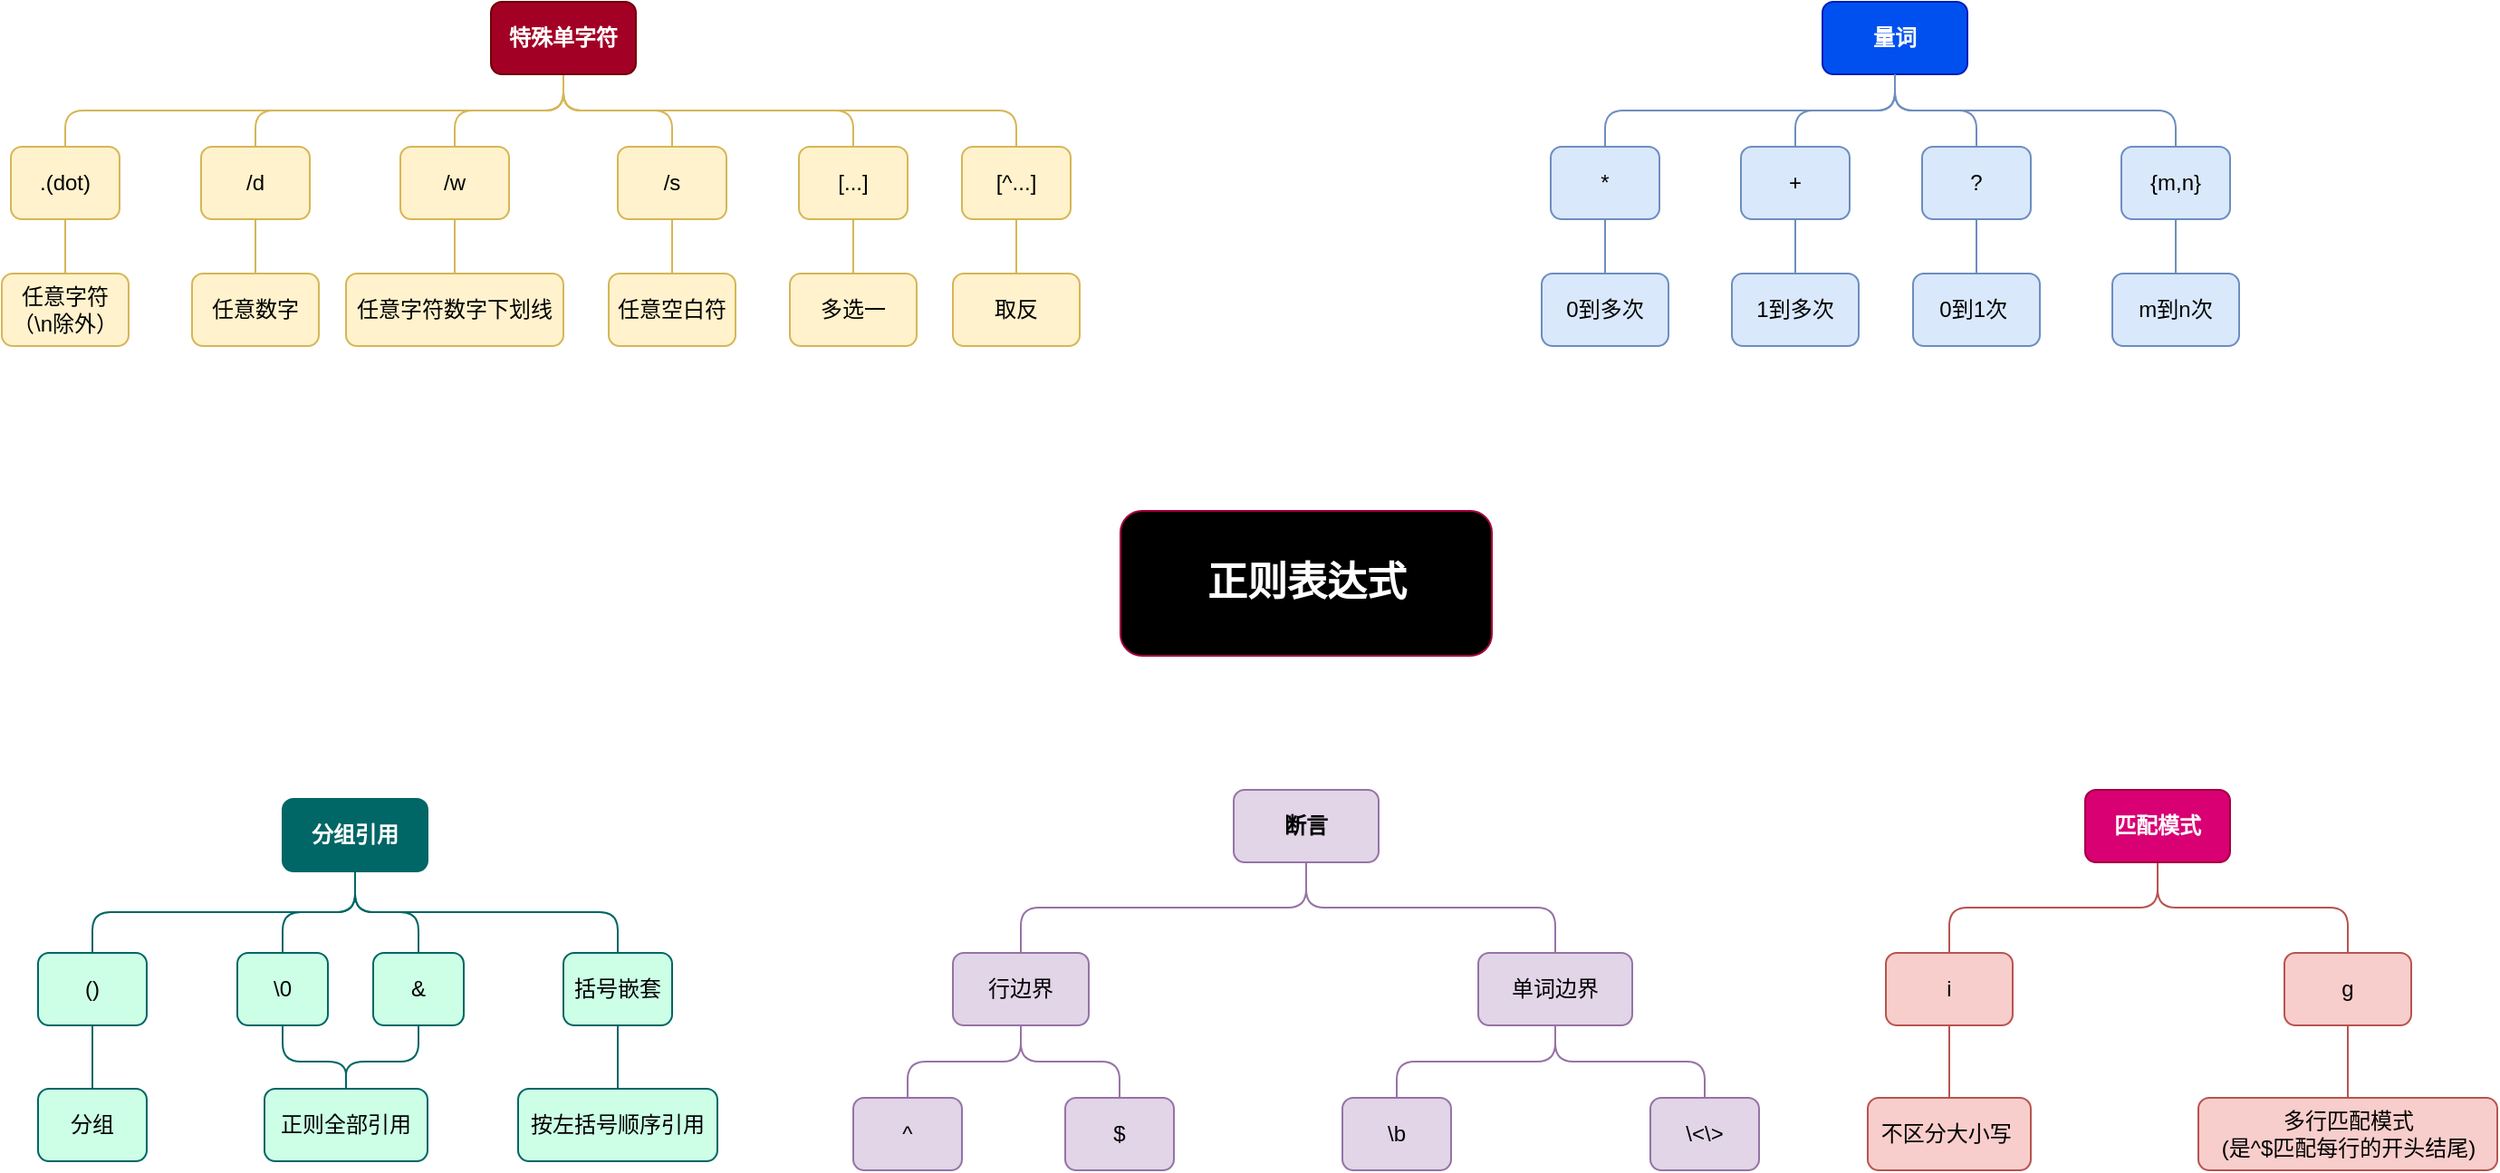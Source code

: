<mxfile version="24.2.5" type="device">
  <diagram name="第 1 页" id="gRTzhjpInwyJEftYWM1j">
    <mxGraphModel dx="2963" dy="1710" grid="0" gridSize="10" guides="1" tooltips="1" connect="1" arrows="1" fold="1" page="0" pageScale="1" pageWidth="827" pageHeight="1169" math="0" shadow="0">
      <root>
        <mxCell id="0" />
        <mxCell id="1" parent="0" />
        <mxCell id="VmN694eaUHmi7oUAj-pI-1" value="正则表达式" style="rounded=1;whiteSpace=wrap;html=1;fillColor=#000000;fontColor=#ffffff;strokeColor=#A50040;fontStyle=1;fontSize=22;" parent="1" vertex="1">
          <mxGeometry x="687.5" y="631" width="205" height="80" as="geometry" />
        </mxCell>
        <mxCell id="VmN694eaUHmi7oUAj-pI-17" style="edgeStyle=orthogonalEdgeStyle;shape=connector;curved=0;rounded=1;orthogonalLoop=1;jettySize=auto;html=1;exitX=0.5;exitY=1;exitDx=0;exitDy=0;entryX=0.5;entryY=0;entryDx=0;entryDy=0;labelBackgroundColor=default;strokeColor=#d6b656;align=center;verticalAlign=middle;fontFamily=Helvetica;fontSize=11;fontColor=default;endArrow=none;endFill=0;fillColor=#fff2cc;" parent="1" source="VmN694eaUHmi7oUAj-pI-4" target="VmN694eaUHmi7oUAj-pI-9" edge="1">
          <mxGeometry relative="1" as="geometry" />
        </mxCell>
        <mxCell id="VmN694eaUHmi7oUAj-pI-18" style="edgeStyle=orthogonalEdgeStyle;shape=connector;curved=0;rounded=1;orthogonalLoop=1;jettySize=auto;html=1;exitX=0.5;exitY=1;exitDx=0;exitDy=0;entryX=0.5;entryY=0;entryDx=0;entryDy=0;labelBackgroundColor=default;strokeColor=#d6b656;align=center;verticalAlign=middle;fontFamily=Helvetica;fontSize=11;fontColor=default;endArrow=none;endFill=0;fillColor=#fff2cc;" parent="1" source="VmN694eaUHmi7oUAj-pI-4" target="VmN694eaUHmi7oUAj-pI-12" edge="1">
          <mxGeometry relative="1" as="geometry" />
        </mxCell>
        <mxCell id="VmN694eaUHmi7oUAj-pI-19" style="edgeStyle=orthogonalEdgeStyle;shape=connector;curved=0;rounded=1;orthogonalLoop=1;jettySize=auto;html=1;exitX=0.5;exitY=1;exitDx=0;exitDy=0;entryX=0.5;entryY=0;entryDx=0;entryDy=0;labelBackgroundColor=default;strokeColor=#d6b656;align=center;verticalAlign=middle;fontFamily=Helvetica;fontSize=11;fontColor=default;endArrow=none;endFill=0;fillColor=#fff2cc;" parent="1" source="VmN694eaUHmi7oUAj-pI-4" target="VmN694eaUHmi7oUAj-pI-5" edge="1">
          <mxGeometry relative="1" as="geometry" />
        </mxCell>
        <mxCell id="VmN694eaUHmi7oUAj-pI-20" style="edgeStyle=orthogonalEdgeStyle;shape=connector;curved=0;rounded=1;orthogonalLoop=1;jettySize=auto;html=1;exitX=0.5;exitY=1;exitDx=0;exitDy=0;labelBackgroundColor=default;strokeColor=#d6b656;align=center;verticalAlign=middle;fontFamily=Helvetica;fontSize=11;fontColor=default;endArrow=none;endFill=0;fillColor=#fff2cc;" parent="1" source="VmN694eaUHmi7oUAj-pI-4" target="VmN694eaUHmi7oUAj-pI-15" edge="1">
          <mxGeometry relative="1" as="geometry" />
        </mxCell>
        <mxCell id="6_15xKx9rI8Wvk1WQRDn-5" style="edgeStyle=orthogonalEdgeStyle;curved=0;rounded=1;orthogonalLoop=1;jettySize=auto;html=1;exitX=0.5;exitY=1;exitDx=0;exitDy=0;entryX=0.5;entryY=0;entryDx=0;entryDy=0;strokeColor=#d6b656;align=center;verticalAlign=middle;fontFamily=Helvetica;fontSize=11;fontColor=default;labelBackgroundColor=default;endArrow=none;endFill=0;fillColor=#fff2cc;" edge="1" parent="1" source="VmN694eaUHmi7oUAj-pI-4" target="6_15xKx9rI8Wvk1WQRDn-1">
          <mxGeometry relative="1" as="geometry" />
        </mxCell>
        <mxCell id="6_15xKx9rI8Wvk1WQRDn-6" style="edgeStyle=orthogonalEdgeStyle;curved=0;rounded=1;orthogonalLoop=1;jettySize=auto;html=1;exitX=0.5;exitY=1;exitDx=0;exitDy=0;entryX=0.5;entryY=0;entryDx=0;entryDy=0;strokeColor=#d6b656;align=center;verticalAlign=middle;fontFamily=Helvetica;fontSize=11;fontColor=default;labelBackgroundColor=default;endArrow=none;endFill=0;fillColor=#fff2cc;" edge="1" parent="1" source="VmN694eaUHmi7oUAj-pI-4" target="6_15xKx9rI8Wvk1WQRDn-2">
          <mxGeometry relative="1" as="geometry" />
        </mxCell>
        <mxCell id="VmN694eaUHmi7oUAj-pI-4" value="特殊单字符" style="rounded=1;whiteSpace=wrap;html=1;fillColor=#a20025;strokeColor=#6F0000;fontColor=#ffffff;fontStyle=1" parent="1" vertex="1">
          <mxGeometry x="340" y="350" width="80" height="40" as="geometry" />
        </mxCell>
        <mxCell id="VmN694eaUHmi7oUAj-pI-7" style="edgeStyle=orthogonalEdgeStyle;rounded=1;orthogonalLoop=1;jettySize=auto;html=1;exitX=0.5;exitY=1;exitDx=0;exitDy=0;entryX=0.5;entryY=0;entryDx=0;entryDy=0;endArrow=none;endFill=0;curved=0;fillColor=#fff2cc;strokeColor=#d6b656;" parent="1" source="VmN694eaUHmi7oUAj-pI-5" target="VmN694eaUHmi7oUAj-pI-6" edge="1">
          <mxGeometry relative="1" as="geometry" />
        </mxCell>
        <mxCell id="VmN694eaUHmi7oUAj-pI-5" value=".(dot)" style="rounded=1;whiteSpace=wrap;html=1;fillColor=#fff2cc;strokeColor=#d6b656;" parent="1" vertex="1">
          <mxGeometry x="75" y="430" width="60" height="40" as="geometry" />
        </mxCell>
        <mxCell id="VmN694eaUHmi7oUAj-pI-6" value="任意字符&lt;br&gt;（\n除外）" style="rounded=1;whiteSpace=wrap;html=1;fillColor=#fff2cc;strokeColor=#d6b656;" parent="1" vertex="1">
          <mxGeometry x="70" y="500" width="70" height="40" as="geometry" />
        </mxCell>
        <mxCell id="VmN694eaUHmi7oUAj-pI-8" style="edgeStyle=orthogonalEdgeStyle;rounded=1;orthogonalLoop=1;jettySize=auto;html=1;exitX=0.5;exitY=1;exitDx=0;exitDy=0;entryX=0.5;entryY=0;entryDx=0;entryDy=0;endArrow=none;endFill=0;curved=0;fillColor=#fff2cc;strokeColor=#d6b656;" parent="1" source="VmN694eaUHmi7oUAj-pI-9" target="VmN694eaUHmi7oUAj-pI-10" edge="1">
          <mxGeometry relative="1" as="geometry" />
        </mxCell>
        <mxCell id="VmN694eaUHmi7oUAj-pI-9" value="/d" style="rounded=1;whiteSpace=wrap;html=1;fillColor=#fff2cc;strokeColor=#d6b656;" parent="1" vertex="1">
          <mxGeometry x="180" y="430" width="60" height="40" as="geometry" />
        </mxCell>
        <mxCell id="VmN694eaUHmi7oUAj-pI-10" value="任意数字" style="rounded=1;whiteSpace=wrap;html=1;fillColor=#fff2cc;strokeColor=#d6b656;" parent="1" vertex="1">
          <mxGeometry x="175" y="500" width="70" height="40" as="geometry" />
        </mxCell>
        <mxCell id="VmN694eaUHmi7oUAj-pI-11" style="edgeStyle=orthogonalEdgeStyle;rounded=1;orthogonalLoop=1;jettySize=auto;html=1;exitX=0.5;exitY=1;exitDx=0;exitDy=0;entryX=0.5;entryY=0;entryDx=0;entryDy=0;endArrow=none;endFill=0;curved=0;fillColor=#fff2cc;strokeColor=#d6b656;" parent="1" source="VmN694eaUHmi7oUAj-pI-12" target="VmN694eaUHmi7oUAj-pI-13" edge="1">
          <mxGeometry relative="1" as="geometry" />
        </mxCell>
        <mxCell id="VmN694eaUHmi7oUAj-pI-12" value="/w" style="rounded=1;whiteSpace=wrap;html=1;fillColor=#fff2cc;strokeColor=#d6b656;" parent="1" vertex="1">
          <mxGeometry x="290" y="430" width="60" height="40" as="geometry" />
        </mxCell>
        <mxCell id="VmN694eaUHmi7oUAj-pI-13" value="任意字符数字下划线" style="rounded=1;whiteSpace=wrap;html=1;fillColor=#fff2cc;strokeColor=#d6b656;" parent="1" vertex="1">
          <mxGeometry x="260" y="500" width="120" height="40" as="geometry" />
        </mxCell>
        <mxCell id="VmN694eaUHmi7oUAj-pI-14" style="edgeStyle=orthogonalEdgeStyle;rounded=1;orthogonalLoop=1;jettySize=auto;html=1;exitX=0.5;exitY=1;exitDx=0;exitDy=0;entryX=0.5;entryY=0;entryDx=0;entryDy=0;endArrow=none;endFill=0;curved=0;fillColor=#fff2cc;strokeColor=#d6b656;" parent="1" source="VmN694eaUHmi7oUAj-pI-15" target="VmN694eaUHmi7oUAj-pI-16" edge="1">
          <mxGeometry relative="1" as="geometry" />
        </mxCell>
        <mxCell id="VmN694eaUHmi7oUAj-pI-15" value="/s" style="rounded=1;whiteSpace=wrap;html=1;fillColor=#fff2cc;strokeColor=#d6b656;" parent="1" vertex="1">
          <mxGeometry x="410" y="430" width="60" height="40" as="geometry" />
        </mxCell>
        <mxCell id="VmN694eaUHmi7oUAj-pI-16" value="任意空白符" style="rounded=1;whiteSpace=wrap;html=1;fillColor=#fff2cc;strokeColor=#d6b656;" parent="1" vertex="1">
          <mxGeometry x="405" y="500" width="70" height="40" as="geometry" />
        </mxCell>
        <mxCell id="VmN694eaUHmi7oUAj-pI-194" value="" style="group" parent="1" vertex="1" connectable="0">
          <mxGeometry x="90" y="790" width="375" height="200" as="geometry" />
        </mxCell>
        <mxCell id="VmN694eaUHmi7oUAj-pI-148" value="分组引用" style="rounded=1;whiteSpace=wrap;html=1;fillColor=#006666;strokeColor=#006666;fontColor=#ffffff;fontStyle=1" parent="VmN694eaUHmi7oUAj-pI-194" vertex="1">
          <mxGeometry x="135" width="80" height="40" as="geometry" />
        </mxCell>
        <mxCell id="VmN694eaUHmi7oUAj-pI-149" value="()" style="rounded=1;whiteSpace=wrap;html=1;fillColor=#CCFFE6;strokeColor=#006666;" parent="VmN694eaUHmi7oUAj-pI-194" vertex="1">
          <mxGeometry y="85" width="60" height="40" as="geometry" />
        </mxCell>
        <mxCell id="VmN694eaUHmi7oUAj-pI-150" style="edgeStyle=orthogonalEdgeStyle;shape=connector;curved=0;rounded=1;orthogonalLoop=1;jettySize=auto;html=1;exitX=0.5;exitY=1;exitDx=0;exitDy=0;entryX=0.5;entryY=0;entryDx=0;entryDy=0;labelBackgroundColor=default;strokeColor=#006666;align=center;verticalAlign=middle;fontFamily=Helvetica;fontSize=11;fontColor=default;endArrow=none;endFill=0;" parent="VmN694eaUHmi7oUAj-pI-194" source="VmN694eaUHmi7oUAj-pI-148" target="VmN694eaUHmi7oUAj-pI-149" edge="1">
          <mxGeometry relative="1" as="geometry" />
        </mxCell>
        <mxCell id="VmN694eaUHmi7oUAj-pI-156" value="\0" style="rounded=1;whiteSpace=wrap;html=1;fillColor=#CCFFE6;strokeColor=#006666;" parent="VmN694eaUHmi7oUAj-pI-194" vertex="1">
          <mxGeometry x="110" y="85" width="50" height="40" as="geometry" />
        </mxCell>
        <mxCell id="VmN694eaUHmi7oUAj-pI-163" style="edgeStyle=orthogonalEdgeStyle;shape=connector;curved=0;rounded=1;orthogonalLoop=1;jettySize=auto;html=1;exitX=0.5;exitY=1;exitDx=0;exitDy=0;entryX=0.5;entryY=0;entryDx=0;entryDy=0;labelBackgroundColor=default;strokeColor=#006666;align=center;verticalAlign=middle;fontFamily=Helvetica;fontSize=11;fontColor=default;endArrow=none;endFill=0;" parent="VmN694eaUHmi7oUAj-pI-194" source="VmN694eaUHmi7oUAj-pI-148" target="VmN694eaUHmi7oUAj-pI-156" edge="1">
          <mxGeometry relative="1" as="geometry" />
        </mxCell>
        <mxCell id="VmN694eaUHmi7oUAj-pI-157" value="分组" style="rounded=1;whiteSpace=wrap;html=1;fillColor=#CCFFE6;strokeColor=#006666;" parent="VmN694eaUHmi7oUAj-pI-194" vertex="1">
          <mxGeometry y="160" width="60" height="40" as="geometry" />
        </mxCell>
        <mxCell id="VmN694eaUHmi7oUAj-pI-165" style="edgeStyle=orthogonalEdgeStyle;shape=connector;curved=0;rounded=1;orthogonalLoop=1;jettySize=auto;html=1;exitX=0.5;exitY=1;exitDx=0;exitDy=0;entryX=0.5;entryY=0;entryDx=0;entryDy=0;labelBackgroundColor=default;strokeColor=#006666;align=center;verticalAlign=middle;fontFamily=Helvetica;fontSize=11;fontColor=default;endArrow=none;endFill=0;" parent="VmN694eaUHmi7oUAj-pI-194" source="VmN694eaUHmi7oUAj-pI-149" target="VmN694eaUHmi7oUAj-pI-157" edge="1">
          <mxGeometry relative="1" as="geometry" />
        </mxCell>
        <mxCell id="VmN694eaUHmi7oUAj-pI-158" value="正则全部引用" style="rounded=1;whiteSpace=wrap;html=1;fillColor=#CCFFE6;strokeColor=#006666;" parent="VmN694eaUHmi7oUAj-pI-194" vertex="1">
          <mxGeometry x="125" y="160" width="90" height="40" as="geometry" />
        </mxCell>
        <mxCell id="VmN694eaUHmi7oUAj-pI-160" style="edgeStyle=orthogonalEdgeStyle;shape=connector;curved=0;rounded=1;orthogonalLoop=1;jettySize=auto;html=1;exitX=0.5;exitY=1;exitDx=0;exitDy=0;entryX=0.5;entryY=0;entryDx=0;entryDy=0;labelBackgroundColor=default;strokeColor=#006666;align=center;verticalAlign=middle;fontFamily=Helvetica;fontSize=11;fontColor=default;endArrow=none;endFill=0;" parent="VmN694eaUHmi7oUAj-pI-194" source="VmN694eaUHmi7oUAj-pI-156" target="VmN694eaUHmi7oUAj-pI-158" edge="1">
          <mxGeometry relative="1" as="geometry" />
        </mxCell>
        <mxCell id="VmN694eaUHmi7oUAj-pI-162" style="edgeStyle=orthogonalEdgeStyle;shape=connector;curved=0;rounded=1;orthogonalLoop=1;jettySize=auto;html=1;exitX=0.5;exitY=1;exitDx=0;exitDy=0;entryX=0.5;entryY=0;entryDx=0;entryDy=0;labelBackgroundColor=default;strokeColor=#006666;align=center;verticalAlign=middle;fontFamily=Helvetica;fontSize=11;fontColor=default;endArrow=none;endFill=0;" parent="VmN694eaUHmi7oUAj-pI-194" source="VmN694eaUHmi7oUAj-pI-159" target="VmN694eaUHmi7oUAj-pI-158" edge="1">
          <mxGeometry relative="1" as="geometry" />
        </mxCell>
        <mxCell id="VmN694eaUHmi7oUAj-pI-159" value="&amp;amp;" style="rounded=1;whiteSpace=wrap;html=1;fillColor=#CCFFE6;strokeColor=#006666;" parent="VmN694eaUHmi7oUAj-pI-194" vertex="1">
          <mxGeometry x="185" y="85" width="50" height="40" as="geometry" />
        </mxCell>
        <mxCell id="VmN694eaUHmi7oUAj-pI-164" style="edgeStyle=orthogonalEdgeStyle;shape=connector;curved=0;rounded=1;orthogonalLoop=1;jettySize=auto;html=1;exitX=0.5;exitY=1;exitDx=0;exitDy=0;entryX=0.5;entryY=0;entryDx=0;entryDy=0;labelBackgroundColor=default;strokeColor=#006666;align=center;verticalAlign=middle;fontFamily=Helvetica;fontSize=11;fontColor=default;endArrow=none;endFill=0;" parent="VmN694eaUHmi7oUAj-pI-194" source="VmN694eaUHmi7oUAj-pI-148" target="VmN694eaUHmi7oUAj-pI-159" edge="1">
          <mxGeometry relative="1" as="geometry" />
        </mxCell>
        <mxCell id="VmN694eaUHmi7oUAj-pI-166" value="括号嵌套" style="rounded=1;whiteSpace=wrap;html=1;fillColor=#CCFFE6;strokeColor=#006666;" parent="VmN694eaUHmi7oUAj-pI-194" vertex="1">
          <mxGeometry x="290" y="85" width="60" height="40" as="geometry" />
        </mxCell>
        <mxCell id="VmN694eaUHmi7oUAj-pI-169" style="edgeStyle=orthogonalEdgeStyle;shape=connector;curved=0;rounded=1;orthogonalLoop=1;jettySize=auto;html=1;exitX=0.5;exitY=1;exitDx=0;exitDy=0;entryX=0.5;entryY=0;entryDx=0;entryDy=0;labelBackgroundColor=default;strokeColor=#006666;align=center;verticalAlign=middle;fontFamily=Helvetica;fontSize=11;fontColor=default;endArrow=none;endFill=0;" parent="VmN694eaUHmi7oUAj-pI-194" source="VmN694eaUHmi7oUAj-pI-148" target="VmN694eaUHmi7oUAj-pI-166" edge="1">
          <mxGeometry relative="1" as="geometry" />
        </mxCell>
        <mxCell id="VmN694eaUHmi7oUAj-pI-167" value="按左括号顺序引用" style="rounded=1;whiteSpace=wrap;html=1;fillColor=#CCFFE6;strokeColor=#006666;" parent="VmN694eaUHmi7oUAj-pI-194" vertex="1">
          <mxGeometry x="265" y="160" width="110" height="40" as="geometry" />
        </mxCell>
        <mxCell id="VmN694eaUHmi7oUAj-pI-168" style="edgeStyle=orthogonalEdgeStyle;shape=connector;curved=0;rounded=1;orthogonalLoop=1;jettySize=auto;html=1;exitX=0.5;exitY=1;exitDx=0;exitDy=0;entryX=0.5;entryY=0;entryDx=0;entryDy=0;labelBackgroundColor=default;strokeColor=#006666;align=center;verticalAlign=middle;fontFamily=Helvetica;fontSize=11;fontColor=default;endArrow=none;endFill=0;" parent="VmN694eaUHmi7oUAj-pI-194" source="VmN694eaUHmi7oUAj-pI-166" target="VmN694eaUHmi7oUAj-pI-167" edge="1">
          <mxGeometry relative="1" as="geometry" />
        </mxCell>
        <mxCell id="VmN694eaUHmi7oUAj-pI-196" value="" style="group" parent="1" vertex="1" connectable="0">
          <mxGeometry x="920" y="350" width="385" height="190" as="geometry" />
        </mxCell>
        <mxCell id="VmN694eaUHmi7oUAj-pI-44" value="量词" style="rounded=1;whiteSpace=wrap;html=1;fillColor=#0050ef;strokeColor=#001DBC;fontStyle=1;fontColor=#ffffff;" parent="VmN694eaUHmi7oUAj-pI-196" vertex="1">
          <mxGeometry x="155" width="80" height="40" as="geometry" />
        </mxCell>
        <mxCell id="VmN694eaUHmi7oUAj-pI-45" value="*" style="rounded=1;whiteSpace=wrap;html=1;fillColor=#dae8fc;strokeColor=#6c8ebf;" parent="VmN694eaUHmi7oUAj-pI-196" vertex="1">
          <mxGeometry x="5" y="80" width="60" height="40" as="geometry" />
        </mxCell>
        <mxCell id="VmN694eaUHmi7oUAj-pI-58" style="edgeStyle=orthogonalEdgeStyle;shape=connector;curved=0;rounded=1;orthogonalLoop=1;jettySize=auto;html=1;exitX=0.5;exitY=1;exitDx=0;exitDy=0;entryX=0.5;entryY=0;entryDx=0;entryDy=0;labelBackgroundColor=default;strokeColor=#6c8ebf;align=center;verticalAlign=middle;fontFamily=Helvetica;fontSize=11;fontColor=default;endArrow=none;endFill=0;fillColor=#dae8fc;" parent="VmN694eaUHmi7oUAj-pI-196" source="VmN694eaUHmi7oUAj-pI-44" target="VmN694eaUHmi7oUAj-pI-45" edge="1">
          <mxGeometry relative="1" as="geometry" />
        </mxCell>
        <mxCell id="VmN694eaUHmi7oUAj-pI-46" value="0到多次" style="rounded=1;whiteSpace=wrap;html=1;fillColor=#dae8fc;strokeColor=#6c8ebf;" parent="VmN694eaUHmi7oUAj-pI-196" vertex="1">
          <mxGeometry y="150" width="70" height="40" as="geometry" />
        </mxCell>
        <mxCell id="VmN694eaUHmi7oUAj-pI-151" style="edgeStyle=orthogonalEdgeStyle;shape=connector;curved=0;rounded=1;orthogonalLoop=1;jettySize=auto;html=1;exitX=0.5;exitY=1;exitDx=0;exitDy=0;entryX=0.5;entryY=0;entryDx=0;entryDy=0;labelBackgroundColor=default;strokeColor=#6c8ebf;align=center;verticalAlign=middle;fontFamily=Helvetica;fontSize=11;fontColor=default;endArrow=none;endFill=0;fillColor=#dae8fc;" parent="VmN694eaUHmi7oUAj-pI-196" source="VmN694eaUHmi7oUAj-pI-45" target="VmN694eaUHmi7oUAj-pI-46" edge="1">
          <mxGeometry relative="1" as="geometry" />
        </mxCell>
        <mxCell id="VmN694eaUHmi7oUAj-pI-50" value="+" style="rounded=1;whiteSpace=wrap;html=1;fillColor=#dae8fc;strokeColor=#6c8ebf;" parent="VmN694eaUHmi7oUAj-pI-196" vertex="1">
          <mxGeometry x="110" y="80" width="60" height="40" as="geometry" />
        </mxCell>
        <mxCell id="VmN694eaUHmi7oUAj-pI-56" style="edgeStyle=orthogonalEdgeStyle;shape=connector;curved=0;rounded=1;orthogonalLoop=1;jettySize=auto;html=1;exitX=0.5;exitY=1;exitDx=0;exitDy=0;entryX=0.5;entryY=0;entryDx=0;entryDy=0;labelBackgroundColor=default;strokeColor=#6c8ebf;align=center;verticalAlign=middle;fontFamily=Helvetica;fontSize=11;fontColor=default;endArrow=none;endFill=0;fillColor=#dae8fc;" parent="VmN694eaUHmi7oUAj-pI-196" source="VmN694eaUHmi7oUAj-pI-44" target="VmN694eaUHmi7oUAj-pI-50" edge="1">
          <mxGeometry relative="1" as="geometry" />
        </mxCell>
        <mxCell id="VmN694eaUHmi7oUAj-pI-51" value="1到多次" style="rounded=1;whiteSpace=wrap;html=1;fillColor=#dae8fc;strokeColor=#6c8ebf;" parent="VmN694eaUHmi7oUAj-pI-196" vertex="1">
          <mxGeometry x="105" y="150" width="70" height="40" as="geometry" />
        </mxCell>
        <mxCell id="VmN694eaUHmi7oUAj-pI-153" style="edgeStyle=orthogonalEdgeStyle;shape=connector;curved=0;rounded=1;orthogonalLoop=1;jettySize=auto;html=1;exitX=0.5;exitY=1;exitDx=0;exitDy=0;entryX=0.5;entryY=0;entryDx=0;entryDy=0;labelBackgroundColor=default;strokeColor=#6c8ebf;align=center;verticalAlign=middle;fontFamily=Helvetica;fontSize=11;fontColor=default;endArrow=none;endFill=0;fillColor=#dae8fc;" parent="VmN694eaUHmi7oUAj-pI-196" source="VmN694eaUHmi7oUAj-pI-50" target="VmN694eaUHmi7oUAj-pI-51" edge="1">
          <mxGeometry relative="1" as="geometry" />
        </mxCell>
        <mxCell id="VmN694eaUHmi7oUAj-pI-52" value="?" style="rounded=1;whiteSpace=wrap;html=1;fillColor=#dae8fc;strokeColor=#6c8ebf;" parent="VmN694eaUHmi7oUAj-pI-196" vertex="1">
          <mxGeometry x="210" y="80" width="60" height="40" as="geometry" />
        </mxCell>
        <mxCell id="VmN694eaUHmi7oUAj-pI-59" style="edgeStyle=orthogonalEdgeStyle;shape=connector;curved=0;rounded=1;orthogonalLoop=1;jettySize=auto;html=1;exitX=0.5;exitY=1;exitDx=0;exitDy=0;entryX=0.5;entryY=0;entryDx=0;entryDy=0;labelBackgroundColor=default;strokeColor=#6c8ebf;align=center;verticalAlign=middle;fontFamily=Helvetica;fontSize=11;fontColor=default;endArrow=none;endFill=0;fillColor=#dae8fc;" parent="VmN694eaUHmi7oUAj-pI-196" source="VmN694eaUHmi7oUAj-pI-44" target="VmN694eaUHmi7oUAj-pI-52" edge="1">
          <mxGeometry relative="1" as="geometry" />
        </mxCell>
        <mxCell id="VmN694eaUHmi7oUAj-pI-53" value="0到1次&amp;nbsp;" style="rounded=1;whiteSpace=wrap;html=1;fillColor=#dae8fc;strokeColor=#6c8ebf;" parent="VmN694eaUHmi7oUAj-pI-196" vertex="1">
          <mxGeometry x="205" y="150" width="70" height="40" as="geometry" />
        </mxCell>
        <mxCell id="VmN694eaUHmi7oUAj-pI-154" style="edgeStyle=orthogonalEdgeStyle;shape=connector;curved=0;rounded=1;orthogonalLoop=1;jettySize=auto;html=1;exitX=0.5;exitY=1;exitDx=0;exitDy=0;entryX=0.5;entryY=0;entryDx=0;entryDy=0;labelBackgroundColor=default;strokeColor=#6c8ebf;align=center;verticalAlign=middle;fontFamily=Helvetica;fontSize=11;fontColor=default;endArrow=none;endFill=0;fillColor=#dae8fc;" parent="VmN694eaUHmi7oUAj-pI-196" source="VmN694eaUHmi7oUAj-pI-52" target="VmN694eaUHmi7oUAj-pI-53" edge="1">
          <mxGeometry relative="1" as="geometry" />
        </mxCell>
        <mxCell id="VmN694eaUHmi7oUAj-pI-54" value="{m,n}" style="rounded=1;whiteSpace=wrap;html=1;fillColor=#dae8fc;strokeColor=#6c8ebf;" parent="VmN694eaUHmi7oUAj-pI-196" vertex="1">
          <mxGeometry x="320" y="80" width="60" height="40" as="geometry" />
        </mxCell>
        <mxCell id="VmN694eaUHmi7oUAj-pI-60" style="edgeStyle=orthogonalEdgeStyle;shape=connector;curved=0;rounded=1;orthogonalLoop=1;jettySize=auto;html=1;exitX=0.5;exitY=1;exitDx=0;exitDy=0;entryX=0.5;entryY=0;entryDx=0;entryDy=0;labelBackgroundColor=default;strokeColor=#6c8ebf;align=center;verticalAlign=middle;fontFamily=Helvetica;fontSize=11;fontColor=default;endArrow=none;endFill=0;fillColor=#dae8fc;" parent="VmN694eaUHmi7oUAj-pI-196" source="VmN694eaUHmi7oUAj-pI-44" target="VmN694eaUHmi7oUAj-pI-54" edge="1">
          <mxGeometry relative="1" as="geometry" />
        </mxCell>
        <mxCell id="VmN694eaUHmi7oUAj-pI-55" value="m到n次" style="rounded=1;whiteSpace=wrap;html=1;fillColor=#dae8fc;strokeColor=#6c8ebf;" parent="VmN694eaUHmi7oUAj-pI-196" vertex="1">
          <mxGeometry x="315" y="150" width="70" height="40" as="geometry" />
        </mxCell>
        <mxCell id="VmN694eaUHmi7oUAj-pI-155" style="edgeStyle=orthogonalEdgeStyle;shape=connector;curved=0;rounded=1;orthogonalLoop=1;jettySize=auto;html=1;exitX=0.5;exitY=1;exitDx=0;exitDy=0;entryX=0.5;entryY=0;entryDx=0;entryDy=0;labelBackgroundColor=default;strokeColor=#6c8ebf;align=center;verticalAlign=middle;fontFamily=Helvetica;fontSize=11;fontColor=default;endArrow=none;endFill=0;fillColor=#dae8fc;" parent="VmN694eaUHmi7oUAj-pI-196" source="VmN694eaUHmi7oUAj-pI-54" target="VmN694eaUHmi7oUAj-pI-55" edge="1">
          <mxGeometry relative="1" as="geometry" />
        </mxCell>
        <mxCell id="6_15xKx9rI8Wvk1WQRDn-9" style="edgeStyle=orthogonalEdgeStyle;curved=0;rounded=1;orthogonalLoop=1;jettySize=auto;html=1;exitX=0.5;exitY=1;exitDx=0;exitDy=0;entryX=0.5;entryY=0;entryDx=0;entryDy=0;strokeColor=#d6b656;align=center;verticalAlign=middle;fontFamily=Helvetica;fontSize=11;fontColor=default;labelBackgroundColor=default;endArrow=none;endFill=0;fillColor=#fff2cc;" edge="1" parent="1" source="6_15xKx9rI8Wvk1WQRDn-1" target="6_15xKx9rI8Wvk1WQRDn-7">
          <mxGeometry relative="1" as="geometry" />
        </mxCell>
        <mxCell id="6_15xKx9rI8Wvk1WQRDn-1" value="[...]" style="rounded=1;whiteSpace=wrap;html=1;fillColor=#fff2cc;strokeColor=#d6b656;" vertex="1" parent="1">
          <mxGeometry x="510" y="430" width="60" height="40" as="geometry" />
        </mxCell>
        <mxCell id="6_15xKx9rI8Wvk1WQRDn-10" style="edgeStyle=orthogonalEdgeStyle;curved=0;rounded=1;orthogonalLoop=1;jettySize=auto;html=1;exitX=0.5;exitY=1;exitDx=0;exitDy=0;entryX=0.5;entryY=0;entryDx=0;entryDy=0;strokeColor=#d6b656;align=center;verticalAlign=middle;fontFamily=Helvetica;fontSize=11;fontColor=default;labelBackgroundColor=default;endArrow=none;endFill=0;fillColor=#fff2cc;" edge="1" parent="1" source="6_15xKx9rI8Wvk1WQRDn-2" target="6_15xKx9rI8Wvk1WQRDn-8">
          <mxGeometry relative="1" as="geometry" />
        </mxCell>
        <mxCell id="6_15xKx9rI8Wvk1WQRDn-2" value="[^...&lt;span style=&quot;background-color: initial;&quot;&gt;]&lt;/span&gt;" style="rounded=1;whiteSpace=wrap;html=1;fillColor=#fff2cc;strokeColor=#d6b656;" vertex="1" parent="1">
          <mxGeometry x="600" y="430" width="60" height="40" as="geometry" />
        </mxCell>
        <mxCell id="6_15xKx9rI8Wvk1WQRDn-7" value="多选一" style="rounded=1;whiteSpace=wrap;html=1;fillColor=#fff2cc;strokeColor=#d6b656;" vertex="1" parent="1">
          <mxGeometry x="505" y="500" width="70" height="40" as="geometry" />
        </mxCell>
        <mxCell id="6_15xKx9rI8Wvk1WQRDn-8" value="取反" style="rounded=1;whiteSpace=wrap;html=1;fillColor=#fff2cc;strokeColor=#d6b656;" vertex="1" parent="1">
          <mxGeometry x="595" y="500" width="70" height="40" as="geometry" />
        </mxCell>
        <mxCell id="6_15xKx9rI8Wvk1WQRDn-13" style="edgeStyle=orthogonalEdgeStyle;curved=0;rounded=1;orthogonalLoop=1;jettySize=auto;html=1;exitX=0.5;exitY=1;exitDx=0;exitDy=0;entryX=0.5;entryY=0;entryDx=0;entryDy=0;strokeColor=#b85450;align=center;verticalAlign=middle;fontFamily=Helvetica;fontSize=11;fontColor=default;labelBackgroundColor=default;endArrow=none;endFill=0;fillColor=#f8cecc;" edge="1" parent="1" source="VmN694eaUHmi7oUAj-pI-170" target="VmN694eaUHmi7oUAj-pI-173">
          <mxGeometry relative="1" as="geometry" />
        </mxCell>
        <mxCell id="6_15xKx9rI8Wvk1WQRDn-14" style="edgeStyle=orthogonalEdgeStyle;curved=0;rounded=1;orthogonalLoop=1;jettySize=auto;html=1;exitX=0.5;exitY=1;exitDx=0;exitDy=0;entryX=0.5;entryY=0;entryDx=0;entryDy=0;strokeColor=#b85450;align=center;verticalAlign=middle;fontFamily=Helvetica;fontSize=11;fontColor=default;labelBackgroundColor=default;endArrow=none;endFill=0;fillColor=#f8cecc;" edge="1" parent="1" source="VmN694eaUHmi7oUAj-pI-170" target="VmN694eaUHmi7oUAj-pI-175">
          <mxGeometry relative="1" as="geometry" />
        </mxCell>
        <mxCell id="VmN694eaUHmi7oUAj-pI-170" value="匹配模式" style="rounded=1;whiteSpace=wrap;html=1;fillColor=#d80073;strokeColor=#A50040;fontColor=#ffffff;fontStyle=1" parent="1" vertex="1">
          <mxGeometry x="1220" y="785" width="80" height="40" as="geometry" />
        </mxCell>
        <mxCell id="VmN694eaUHmi7oUAj-pI-172" style="edgeStyle=orthogonalEdgeStyle;shape=connector;curved=0;rounded=1;orthogonalLoop=1;jettySize=auto;html=1;exitX=0.5;exitY=1;exitDx=0;exitDy=0;labelBackgroundColor=default;strokeColor=#b85450;align=center;verticalAlign=middle;fontFamily=Helvetica;fontSize=11;fontColor=default;endArrow=none;endFill=0;fillColor=#f8cecc;" parent="1" edge="1">
          <mxGeometry relative="1" as="geometry">
            <mxPoint x="1380" y="830" as="sourcePoint" />
            <mxPoint x="1380" y="830" as="targetPoint" />
          </mxGeometry>
        </mxCell>
        <mxCell id="VmN694eaUHmi7oUAj-pI-173" value="i" style="rounded=1;whiteSpace=wrap;html=1;fillColor=#f8cecc;strokeColor=#b85450;" parent="1" vertex="1">
          <mxGeometry x="1110" y="875" width="70" height="40" as="geometry" />
        </mxCell>
        <mxCell id="VmN694eaUHmi7oUAj-pI-175" value="g" style="rounded=1;whiteSpace=wrap;html=1;fillColor=#f8cecc;strokeColor=#b85450;" parent="1" vertex="1">
          <mxGeometry x="1330" y="875" width="70" height="40" as="geometry" />
        </mxCell>
        <mxCell id="VmN694eaUHmi7oUAj-pI-177" value="不区分大小写&amp;nbsp;" style="rounded=1;whiteSpace=wrap;html=1;fillColor=#f8cecc;strokeColor=#b85450;" parent="1" vertex="1">
          <mxGeometry x="1100" y="955" width="90" height="40" as="geometry" />
        </mxCell>
        <mxCell id="VmN694eaUHmi7oUAj-pI-178" style="edgeStyle=orthogonalEdgeStyle;shape=connector;curved=0;rounded=1;orthogonalLoop=1;jettySize=auto;html=1;exitX=0.5;exitY=1;exitDx=0;exitDy=0;entryX=0.5;entryY=0;entryDx=0;entryDy=0;labelBackgroundColor=default;strokeColor=#b85450;align=center;verticalAlign=middle;fontFamily=Helvetica;fontSize=11;fontColor=default;endArrow=none;endFill=0;fillColor=#f8cecc;" parent="1" source="VmN694eaUHmi7oUAj-pI-173" target="VmN694eaUHmi7oUAj-pI-177" edge="1">
          <mxGeometry relative="1" as="geometry" />
        </mxCell>
        <mxCell id="VmN694eaUHmi7oUAj-pI-182" value="多行匹配模式&lt;br&gt;(是^$匹配每行的开头结尾)" style="rounded=1;whiteSpace=wrap;html=1;fillColor=#f8cecc;strokeColor=#b85450;" parent="1" vertex="1">
          <mxGeometry x="1282.5" y="955" width="165" height="40" as="geometry" />
        </mxCell>
        <mxCell id="VmN694eaUHmi7oUAj-pI-183" style="edgeStyle=orthogonalEdgeStyle;shape=connector;curved=0;rounded=1;orthogonalLoop=1;jettySize=auto;html=1;exitX=0.5;exitY=1;exitDx=0;exitDy=0;entryX=0.5;entryY=0;entryDx=0;entryDy=0;labelBackgroundColor=default;strokeColor=#b85450;align=center;verticalAlign=middle;fontFamily=Helvetica;fontSize=11;fontColor=default;endArrow=none;endFill=0;fillColor=#f8cecc;" parent="1" source="VmN694eaUHmi7oUAj-pI-175" target="VmN694eaUHmi7oUAj-pI-182" edge="1">
          <mxGeometry relative="1" as="geometry" />
        </mxCell>
        <mxCell id="VmN694eaUHmi7oUAj-pI-98" value="断言" style="rounded=1;whiteSpace=wrap;html=1;fillColor=#e1d5e7;strokeColor=#9673a6;fontStyle=1" parent="1" vertex="1">
          <mxGeometry x="750" y="785" width="80" height="40" as="geometry" />
        </mxCell>
        <mxCell id="VmN694eaUHmi7oUAj-pI-100" value="^" style="rounded=1;whiteSpace=wrap;html=1;fillColor=#e1d5e7;strokeColor=#9673a6;" parent="1" vertex="1">
          <mxGeometry x="540" y="955" width="60" height="40" as="geometry" />
        </mxCell>
        <mxCell id="VmN694eaUHmi7oUAj-pI-103" value="$" style="rounded=1;whiteSpace=wrap;html=1;fillColor=#e1d5e7;strokeColor=#9673a6;" parent="1" vertex="1">
          <mxGeometry x="657" y="955" width="60" height="40" as="geometry" />
        </mxCell>
        <mxCell id="VmN694eaUHmi7oUAj-pI-106" style="edgeStyle=orthogonalEdgeStyle;shape=connector;curved=0;rounded=1;orthogonalLoop=1;jettySize=auto;html=1;exitX=0.5;exitY=1;exitDx=0;exitDy=0;entryX=0.5;entryY=0;entryDx=0;entryDy=0;labelBackgroundColor=default;strokeColor=#9673a6;align=center;verticalAlign=middle;fontFamily=Helvetica;fontSize=11;fontColor=default;endArrow=none;endFill=0;fillColor=#e1d5e7;" parent="1" source="VmN694eaUHmi7oUAj-pI-105" target="VmN694eaUHmi7oUAj-pI-100" edge="1">
          <mxGeometry relative="1" as="geometry" />
        </mxCell>
        <mxCell id="VmN694eaUHmi7oUAj-pI-107" style="edgeStyle=orthogonalEdgeStyle;shape=connector;curved=0;rounded=1;orthogonalLoop=1;jettySize=auto;html=1;exitX=0.5;exitY=1;exitDx=0;exitDy=0;entryX=0.5;entryY=0;entryDx=0;entryDy=0;labelBackgroundColor=default;strokeColor=#9673a6;align=center;verticalAlign=middle;fontFamily=Helvetica;fontSize=11;fontColor=default;endArrow=none;endFill=0;fillColor=#e1d5e7;" parent="1" source="VmN694eaUHmi7oUAj-pI-105" target="VmN694eaUHmi7oUAj-pI-103" edge="1">
          <mxGeometry relative="1" as="geometry" />
        </mxCell>
        <mxCell id="VmN694eaUHmi7oUAj-pI-105" value="行边界" style="rounded=1;whiteSpace=wrap;html=1;fillColor=#e1d5e7;strokeColor=#9673a6;" parent="1" vertex="1">
          <mxGeometry x="595" y="875" width="75" height="40" as="geometry" />
        </mxCell>
        <mxCell id="VmN694eaUHmi7oUAj-pI-147" style="edgeStyle=orthogonalEdgeStyle;shape=connector;curved=0;rounded=1;orthogonalLoop=1;jettySize=auto;html=1;exitX=0.5;exitY=1;exitDx=0;exitDy=0;entryX=0.5;entryY=0;entryDx=0;entryDy=0;labelBackgroundColor=default;strokeColor=#9673a6;align=center;verticalAlign=middle;fontFamily=Helvetica;fontSize=11;fontColor=default;endArrow=none;endFill=0;fillColor=#e1d5e7;" parent="1" source="VmN694eaUHmi7oUAj-pI-98" target="VmN694eaUHmi7oUAj-pI-105" edge="1">
          <mxGeometry relative="1" as="geometry" />
        </mxCell>
        <mxCell id="VmN694eaUHmi7oUAj-pI-108" value="\b" style="rounded=1;whiteSpace=wrap;html=1;fillColor=#e1d5e7;strokeColor=#9673a6;" parent="1" vertex="1">
          <mxGeometry x="810" y="955" width="60" height="40" as="geometry" />
        </mxCell>
        <mxCell id="VmN694eaUHmi7oUAj-pI-109" value="\&amp;lt;\&amp;gt;" style="rounded=1;whiteSpace=wrap;html=1;fillColor=#e1d5e7;strokeColor=#9673a6;" parent="1" vertex="1">
          <mxGeometry x="980" y="955" width="60" height="40" as="geometry" />
        </mxCell>
        <mxCell id="VmN694eaUHmi7oUAj-pI-110" style="edgeStyle=orthogonalEdgeStyle;shape=connector;curved=0;rounded=1;orthogonalLoop=1;jettySize=auto;html=1;exitX=0.5;exitY=1;exitDx=0;exitDy=0;entryX=0.5;entryY=0;entryDx=0;entryDy=0;labelBackgroundColor=default;strokeColor=#9673a6;align=center;verticalAlign=middle;fontFamily=Helvetica;fontSize=11;fontColor=default;endArrow=none;endFill=0;fillColor=#e1d5e7;" parent="1" source="VmN694eaUHmi7oUAj-pI-112" target="VmN694eaUHmi7oUAj-pI-108" edge="1">
          <mxGeometry relative="1" as="geometry" />
        </mxCell>
        <mxCell id="VmN694eaUHmi7oUAj-pI-111" style="edgeStyle=orthogonalEdgeStyle;shape=connector;curved=0;rounded=1;orthogonalLoop=1;jettySize=auto;html=1;exitX=0.5;exitY=1;exitDx=0;exitDy=0;entryX=0.5;entryY=0;entryDx=0;entryDy=0;labelBackgroundColor=default;strokeColor=#9673a6;align=center;verticalAlign=middle;fontFamily=Helvetica;fontSize=11;fontColor=default;endArrow=none;endFill=0;fillColor=#e1d5e7;" parent="1" source="VmN694eaUHmi7oUAj-pI-112" target="VmN694eaUHmi7oUAj-pI-109" edge="1">
          <mxGeometry relative="1" as="geometry" />
        </mxCell>
        <mxCell id="VmN694eaUHmi7oUAj-pI-112" value="单词边界" style="rounded=1;whiteSpace=wrap;html=1;fillColor=#e1d5e7;strokeColor=#9673a6;" parent="1" vertex="1">
          <mxGeometry x="885" y="875" width="85" height="40" as="geometry" />
        </mxCell>
        <mxCell id="VmN694eaUHmi7oUAj-pI-145" style="edgeStyle=orthogonalEdgeStyle;shape=connector;curved=0;rounded=1;orthogonalLoop=1;jettySize=auto;html=1;exitX=0.5;exitY=1;exitDx=0;exitDy=0;entryX=0.5;entryY=0;entryDx=0;entryDy=0;labelBackgroundColor=default;strokeColor=#9673a6;align=center;verticalAlign=middle;fontFamily=Helvetica;fontSize=11;fontColor=default;endArrow=none;endFill=0;fillColor=#e1d5e7;" parent="1" source="VmN694eaUHmi7oUAj-pI-98" target="VmN694eaUHmi7oUAj-pI-112" edge="1">
          <mxGeometry relative="1" as="geometry" />
        </mxCell>
      </root>
    </mxGraphModel>
  </diagram>
</mxfile>
